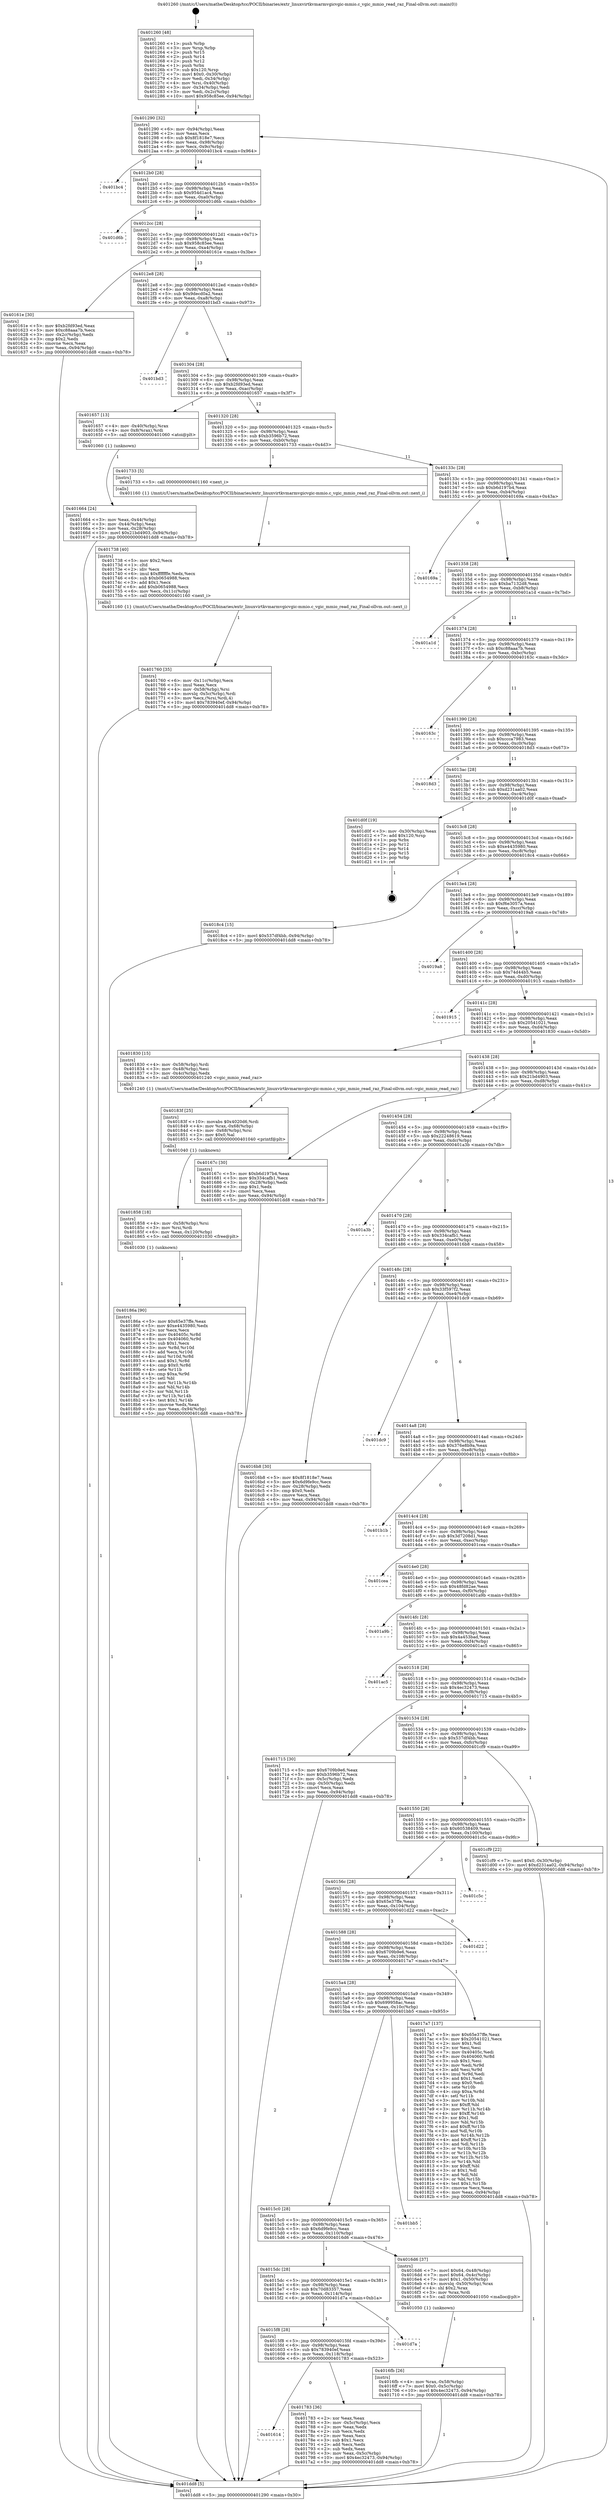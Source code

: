 digraph "0x401260" {
  label = "0x401260 (/mnt/c/Users/mathe/Desktop/tcc/POCII/binaries/extr_linuxvirtkvmarmvgicvgic-mmio.c_vgic_mmio_read_raz_Final-ollvm.out::main(0))"
  labelloc = "t"
  node[shape=record]

  Entry [label="",width=0.3,height=0.3,shape=circle,fillcolor=black,style=filled]
  "0x401290" [label="{
     0x401290 [32]\l
     | [instrs]\l
     &nbsp;&nbsp;0x401290 \<+6\>: mov -0x94(%rbp),%eax\l
     &nbsp;&nbsp;0x401296 \<+2\>: mov %eax,%ecx\l
     &nbsp;&nbsp;0x401298 \<+6\>: sub $0x8f1818e7,%ecx\l
     &nbsp;&nbsp;0x40129e \<+6\>: mov %eax,-0x98(%rbp)\l
     &nbsp;&nbsp;0x4012a4 \<+6\>: mov %ecx,-0x9c(%rbp)\l
     &nbsp;&nbsp;0x4012aa \<+6\>: je 0000000000401bc4 \<main+0x964\>\l
  }"]
  "0x401bc4" [label="{
     0x401bc4\l
  }", style=dashed]
  "0x4012b0" [label="{
     0x4012b0 [28]\l
     | [instrs]\l
     &nbsp;&nbsp;0x4012b0 \<+5\>: jmp 00000000004012b5 \<main+0x55\>\l
     &nbsp;&nbsp;0x4012b5 \<+6\>: mov -0x98(%rbp),%eax\l
     &nbsp;&nbsp;0x4012bb \<+5\>: sub $0x954d1ac4,%eax\l
     &nbsp;&nbsp;0x4012c0 \<+6\>: mov %eax,-0xa0(%rbp)\l
     &nbsp;&nbsp;0x4012c6 \<+6\>: je 0000000000401d6b \<main+0xb0b\>\l
  }"]
  Exit [label="",width=0.3,height=0.3,shape=circle,fillcolor=black,style=filled,peripheries=2]
  "0x401d6b" [label="{
     0x401d6b\l
  }", style=dashed]
  "0x4012cc" [label="{
     0x4012cc [28]\l
     | [instrs]\l
     &nbsp;&nbsp;0x4012cc \<+5\>: jmp 00000000004012d1 \<main+0x71\>\l
     &nbsp;&nbsp;0x4012d1 \<+6\>: mov -0x98(%rbp),%eax\l
     &nbsp;&nbsp;0x4012d7 \<+5\>: sub $0x958c85ee,%eax\l
     &nbsp;&nbsp;0x4012dc \<+6\>: mov %eax,-0xa4(%rbp)\l
     &nbsp;&nbsp;0x4012e2 \<+6\>: je 000000000040161e \<main+0x3be\>\l
  }"]
  "0x40186a" [label="{
     0x40186a [90]\l
     | [instrs]\l
     &nbsp;&nbsp;0x40186a \<+5\>: mov $0x65e37ffe,%eax\l
     &nbsp;&nbsp;0x40186f \<+5\>: mov $0xe4435980,%edx\l
     &nbsp;&nbsp;0x401874 \<+2\>: xor %ecx,%ecx\l
     &nbsp;&nbsp;0x401876 \<+8\>: mov 0x40405c,%r8d\l
     &nbsp;&nbsp;0x40187e \<+8\>: mov 0x404060,%r9d\l
     &nbsp;&nbsp;0x401886 \<+3\>: sub $0x1,%ecx\l
     &nbsp;&nbsp;0x401889 \<+3\>: mov %r8d,%r10d\l
     &nbsp;&nbsp;0x40188c \<+3\>: add %ecx,%r10d\l
     &nbsp;&nbsp;0x40188f \<+4\>: imul %r10d,%r8d\l
     &nbsp;&nbsp;0x401893 \<+4\>: and $0x1,%r8d\l
     &nbsp;&nbsp;0x401897 \<+4\>: cmp $0x0,%r8d\l
     &nbsp;&nbsp;0x40189b \<+4\>: sete %r11b\l
     &nbsp;&nbsp;0x40189f \<+4\>: cmp $0xa,%r9d\l
     &nbsp;&nbsp;0x4018a3 \<+3\>: setl %bl\l
     &nbsp;&nbsp;0x4018a6 \<+3\>: mov %r11b,%r14b\l
     &nbsp;&nbsp;0x4018a9 \<+3\>: and %bl,%r14b\l
     &nbsp;&nbsp;0x4018ac \<+3\>: xor %bl,%r11b\l
     &nbsp;&nbsp;0x4018af \<+3\>: or %r11b,%r14b\l
     &nbsp;&nbsp;0x4018b2 \<+4\>: test $0x1,%r14b\l
     &nbsp;&nbsp;0x4018b6 \<+3\>: cmovne %edx,%eax\l
     &nbsp;&nbsp;0x4018b9 \<+6\>: mov %eax,-0x94(%rbp)\l
     &nbsp;&nbsp;0x4018bf \<+5\>: jmp 0000000000401dd8 \<main+0xb78\>\l
  }"]
  "0x40161e" [label="{
     0x40161e [30]\l
     | [instrs]\l
     &nbsp;&nbsp;0x40161e \<+5\>: mov $0xb2fd93ed,%eax\l
     &nbsp;&nbsp;0x401623 \<+5\>: mov $0xc88aaa7b,%ecx\l
     &nbsp;&nbsp;0x401628 \<+3\>: mov -0x2c(%rbp),%edx\l
     &nbsp;&nbsp;0x40162b \<+3\>: cmp $0x2,%edx\l
     &nbsp;&nbsp;0x40162e \<+3\>: cmovne %ecx,%eax\l
     &nbsp;&nbsp;0x401631 \<+6\>: mov %eax,-0x94(%rbp)\l
     &nbsp;&nbsp;0x401637 \<+5\>: jmp 0000000000401dd8 \<main+0xb78\>\l
  }"]
  "0x4012e8" [label="{
     0x4012e8 [28]\l
     | [instrs]\l
     &nbsp;&nbsp;0x4012e8 \<+5\>: jmp 00000000004012ed \<main+0x8d\>\l
     &nbsp;&nbsp;0x4012ed \<+6\>: mov -0x98(%rbp),%eax\l
     &nbsp;&nbsp;0x4012f3 \<+5\>: sub $0x9decd0a2,%eax\l
     &nbsp;&nbsp;0x4012f8 \<+6\>: mov %eax,-0xa8(%rbp)\l
     &nbsp;&nbsp;0x4012fe \<+6\>: je 0000000000401bd3 \<main+0x973\>\l
  }"]
  "0x401dd8" [label="{
     0x401dd8 [5]\l
     | [instrs]\l
     &nbsp;&nbsp;0x401dd8 \<+5\>: jmp 0000000000401290 \<main+0x30\>\l
  }"]
  "0x401260" [label="{
     0x401260 [48]\l
     | [instrs]\l
     &nbsp;&nbsp;0x401260 \<+1\>: push %rbp\l
     &nbsp;&nbsp;0x401261 \<+3\>: mov %rsp,%rbp\l
     &nbsp;&nbsp;0x401264 \<+2\>: push %r15\l
     &nbsp;&nbsp;0x401266 \<+2\>: push %r14\l
     &nbsp;&nbsp;0x401268 \<+2\>: push %r12\l
     &nbsp;&nbsp;0x40126a \<+1\>: push %rbx\l
     &nbsp;&nbsp;0x40126b \<+7\>: sub $0x120,%rsp\l
     &nbsp;&nbsp;0x401272 \<+7\>: movl $0x0,-0x30(%rbp)\l
     &nbsp;&nbsp;0x401279 \<+3\>: mov %edi,-0x34(%rbp)\l
     &nbsp;&nbsp;0x40127c \<+4\>: mov %rsi,-0x40(%rbp)\l
     &nbsp;&nbsp;0x401280 \<+3\>: mov -0x34(%rbp),%edi\l
     &nbsp;&nbsp;0x401283 \<+3\>: mov %edi,-0x2c(%rbp)\l
     &nbsp;&nbsp;0x401286 \<+10\>: movl $0x958c85ee,-0x94(%rbp)\l
  }"]
  "0x401858" [label="{
     0x401858 [18]\l
     | [instrs]\l
     &nbsp;&nbsp;0x401858 \<+4\>: mov -0x58(%rbp),%rsi\l
     &nbsp;&nbsp;0x40185c \<+3\>: mov %rsi,%rdi\l
     &nbsp;&nbsp;0x40185f \<+6\>: mov %eax,-0x120(%rbp)\l
     &nbsp;&nbsp;0x401865 \<+5\>: call 0000000000401030 \<free@plt\>\l
     | [calls]\l
     &nbsp;&nbsp;0x401030 \{1\} (unknown)\l
  }"]
  "0x401bd3" [label="{
     0x401bd3\l
  }", style=dashed]
  "0x401304" [label="{
     0x401304 [28]\l
     | [instrs]\l
     &nbsp;&nbsp;0x401304 \<+5\>: jmp 0000000000401309 \<main+0xa9\>\l
     &nbsp;&nbsp;0x401309 \<+6\>: mov -0x98(%rbp),%eax\l
     &nbsp;&nbsp;0x40130f \<+5\>: sub $0xb2fd93ed,%eax\l
     &nbsp;&nbsp;0x401314 \<+6\>: mov %eax,-0xac(%rbp)\l
     &nbsp;&nbsp;0x40131a \<+6\>: je 0000000000401657 \<main+0x3f7\>\l
  }"]
  "0x40183f" [label="{
     0x40183f [25]\l
     | [instrs]\l
     &nbsp;&nbsp;0x40183f \<+10\>: movabs $0x4020d6,%rdi\l
     &nbsp;&nbsp;0x401849 \<+4\>: mov %rax,-0x68(%rbp)\l
     &nbsp;&nbsp;0x40184d \<+4\>: mov -0x68(%rbp),%rsi\l
     &nbsp;&nbsp;0x401851 \<+2\>: mov $0x0,%al\l
     &nbsp;&nbsp;0x401853 \<+5\>: call 0000000000401040 \<printf@plt\>\l
     | [calls]\l
     &nbsp;&nbsp;0x401040 \{1\} (unknown)\l
  }"]
  "0x401657" [label="{
     0x401657 [13]\l
     | [instrs]\l
     &nbsp;&nbsp;0x401657 \<+4\>: mov -0x40(%rbp),%rax\l
     &nbsp;&nbsp;0x40165b \<+4\>: mov 0x8(%rax),%rdi\l
     &nbsp;&nbsp;0x40165f \<+5\>: call 0000000000401060 \<atoi@plt\>\l
     | [calls]\l
     &nbsp;&nbsp;0x401060 \{1\} (unknown)\l
  }"]
  "0x401320" [label="{
     0x401320 [28]\l
     | [instrs]\l
     &nbsp;&nbsp;0x401320 \<+5\>: jmp 0000000000401325 \<main+0xc5\>\l
     &nbsp;&nbsp;0x401325 \<+6\>: mov -0x98(%rbp),%eax\l
     &nbsp;&nbsp;0x40132b \<+5\>: sub $0xb3596b72,%eax\l
     &nbsp;&nbsp;0x401330 \<+6\>: mov %eax,-0xb0(%rbp)\l
     &nbsp;&nbsp;0x401336 \<+6\>: je 0000000000401733 \<main+0x4d3\>\l
  }"]
  "0x401664" [label="{
     0x401664 [24]\l
     | [instrs]\l
     &nbsp;&nbsp;0x401664 \<+3\>: mov %eax,-0x44(%rbp)\l
     &nbsp;&nbsp;0x401667 \<+3\>: mov -0x44(%rbp),%eax\l
     &nbsp;&nbsp;0x40166a \<+3\>: mov %eax,-0x28(%rbp)\l
     &nbsp;&nbsp;0x40166d \<+10\>: movl $0x21bd4903,-0x94(%rbp)\l
     &nbsp;&nbsp;0x401677 \<+5\>: jmp 0000000000401dd8 \<main+0xb78\>\l
  }"]
  "0x401614" [label="{
     0x401614\l
  }", style=dashed]
  "0x401733" [label="{
     0x401733 [5]\l
     | [instrs]\l
     &nbsp;&nbsp;0x401733 \<+5\>: call 0000000000401160 \<next_i\>\l
     | [calls]\l
     &nbsp;&nbsp;0x401160 \{1\} (/mnt/c/Users/mathe/Desktop/tcc/POCII/binaries/extr_linuxvirtkvmarmvgicvgic-mmio.c_vgic_mmio_read_raz_Final-ollvm.out::next_i)\l
  }"]
  "0x40133c" [label="{
     0x40133c [28]\l
     | [instrs]\l
     &nbsp;&nbsp;0x40133c \<+5\>: jmp 0000000000401341 \<main+0xe1\>\l
     &nbsp;&nbsp;0x401341 \<+6\>: mov -0x98(%rbp),%eax\l
     &nbsp;&nbsp;0x401347 \<+5\>: sub $0xb6d197b4,%eax\l
     &nbsp;&nbsp;0x40134c \<+6\>: mov %eax,-0xb4(%rbp)\l
     &nbsp;&nbsp;0x401352 \<+6\>: je 000000000040169a \<main+0x43a\>\l
  }"]
  "0x401783" [label="{
     0x401783 [36]\l
     | [instrs]\l
     &nbsp;&nbsp;0x401783 \<+2\>: xor %eax,%eax\l
     &nbsp;&nbsp;0x401785 \<+3\>: mov -0x5c(%rbp),%ecx\l
     &nbsp;&nbsp;0x401788 \<+2\>: mov %eax,%edx\l
     &nbsp;&nbsp;0x40178a \<+2\>: sub %ecx,%edx\l
     &nbsp;&nbsp;0x40178c \<+2\>: mov %eax,%ecx\l
     &nbsp;&nbsp;0x40178e \<+3\>: sub $0x1,%ecx\l
     &nbsp;&nbsp;0x401791 \<+2\>: add %ecx,%edx\l
     &nbsp;&nbsp;0x401793 \<+2\>: sub %edx,%eax\l
     &nbsp;&nbsp;0x401795 \<+3\>: mov %eax,-0x5c(%rbp)\l
     &nbsp;&nbsp;0x401798 \<+10\>: movl $0x4ec32473,-0x94(%rbp)\l
     &nbsp;&nbsp;0x4017a2 \<+5\>: jmp 0000000000401dd8 \<main+0xb78\>\l
  }"]
  "0x40169a" [label="{
     0x40169a\l
  }", style=dashed]
  "0x401358" [label="{
     0x401358 [28]\l
     | [instrs]\l
     &nbsp;&nbsp;0x401358 \<+5\>: jmp 000000000040135d \<main+0xfd\>\l
     &nbsp;&nbsp;0x40135d \<+6\>: mov -0x98(%rbp),%eax\l
     &nbsp;&nbsp;0x401363 \<+5\>: sub $0xba7132d8,%eax\l
     &nbsp;&nbsp;0x401368 \<+6\>: mov %eax,-0xb8(%rbp)\l
     &nbsp;&nbsp;0x40136e \<+6\>: je 0000000000401a1d \<main+0x7bd\>\l
  }"]
  "0x4015f8" [label="{
     0x4015f8 [28]\l
     | [instrs]\l
     &nbsp;&nbsp;0x4015f8 \<+5\>: jmp 00000000004015fd \<main+0x39d\>\l
     &nbsp;&nbsp;0x4015fd \<+6\>: mov -0x98(%rbp),%eax\l
     &nbsp;&nbsp;0x401603 \<+5\>: sub $0x783940ef,%eax\l
     &nbsp;&nbsp;0x401608 \<+6\>: mov %eax,-0x118(%rbp)\l
     &nbsp;&nbsp;0x40160e \<+6\>: je 0000000000401783 \<main+0x523\>\l
  }"]
  "0x401a1d" [label="{
     0x401a1d\l
  }", style=dashed]
  "0x401374" [label="{
     0x401374 [28]\l
     | [instrs]\l
     &nbsp;&nbsp;0x401374 \<+5\>: jmp 0000000000401379 \<main+0x119\>\l
     &nbsp;&nbsp;0x401379 \<+6\>: mov -0x98(%rbp),%eax\l
     &nbsp;&nbsp;0x40137f \<+5\>: sub $0xc88aaa7b,%eax\l
     &nbsp;&nbsp;0x401384 \<+6\>: mov %eax,-0xbc(%rbp)\l
     &nbsp;&nbsp;0x40138a \<+6\>: je 000000000040163c \<main+0x3dc\>\l
  }"]
  "0x401d7a" [label="{
     0x401d7a\l
  }", style=dashed]
  "0x40163c" [label="{
     0x40163c\l
  }", style=dashed]
  "0x401390" [label="{
     0x401390 [28]\l
     | [instrs]\l
     &nbsp;&nbsp;0x401390 \<+5\>: jmp 0000000000401395 \<main+0x135\>\l
     &nbsp;&nbsp;0x401395 \<+6\>: mov -0x98(%rbp),%eax\l
     &nbsp;&nbsp;0x40139b \<+5\>: sub $0xccca7983,%eax\l
     &nbsp;&nbsp;0x4013a0 \<+6\>: mov %eax,-0xc0(%rbp)\l
     &nbsp;&nbsp;0x4013a6 \<+6\>: je 00000000004018d3 \<main+0x673\>\l
  }"]
  "0x401760" [label="{
     0x401760 [35]\l
     | [instrs]\l
     &nbsp;&nbsp;0x401760 \<+6\>: mov -0x11c(%rbp),%ecx\l
     &nbsp;&nbsp;0x401766 \<+3\>: imul %eax,%ecx\l
     &nbsp;&nbsp;0x401769 \<+4\>: mov -0x58(%rbp),%rsi\l
     &nbsp;&nbsp;0x40176d \<+4\>: movslq -0x5c(%rbp),%rdi\l
     &nbsp;&nbsp;0x401771 \<+3\>: mov %ecx,(%rsi,%rdi,4)\l
     &nbsp;&nbsp;0x401774 \<+10\>: movl $0x783940ef,-0x94(%rbp)\l
     &nbsp;&nbsp;0x40177e \<+5\>: jmp 0000000000401dd8 \<main+0xb78\>\l
  }"]
  "0x4018d3" [label="{
     0x4018d3\l
  }", style=dashed]
  "0x4013ac" [label="{
     0x4013ac [28]\l
     | [instrs]\l
     &nbsp;&nbsp;0x4013ac \<+5\>: jmp 00000000004013b1 \<main+0x151\>\l
     &nbsp;&nbsp;0x4013b1 \<+6\>: mov -0x98(%rbp),%eax\l
     &nbsp;&nbsp;0x4013b7 \<+5\>: sub $0xd231aa02,%eax\l
     &nbsp;&nbsp;0x4013bc \<+6\>: mov %eax,-0xc4(%rbp)\l
     &nbsp;&nbsp;0x4013c2 \<+6\>: je 0000000000401d0f \<main+0xaaf\>\l
  }"]
  "0x401738" [label="{
     0x401738 [40]\l
     | [instrs]\l
     &nbsp;&nbsp;0x401738 \<+5\>: mov $0x2,%ecx\l
     &nbsp;&nbsp;0x40173d \<+1\>: cltd\l
     &nbsp;&nbsp;0x40173e \<+2\>: idiv %ecx\l
     &nbsp;&nbsp;0x401740 \<+6\>: imul $0xfffffffe,%edx,%ecx\l
     &nbsp;&nbsp;0x401746 \<+6\>: sub $0xb0654988,%ecx\l
     &nbsp;&nbsp;0x40174c \<+3\>: add $0x1,%ecx\l
     &nbsp;&nbsp;0x40174f \<+6\>: add $0xb0654988,%ecx\l
     &nbsp;&nbsp;0x401755 \<+6\>: mov %ecx,-0x11c(%rbp)\l
     &nbsp;&nbsp;0x40175b \<+5\>: call 0000000000401160 \<next_i\>\l
     | [calls]\l
     &nbsp;&nbsp;0x401160 \{1\} (/mnt/c/Users/mathe/Desktop/tcc/POCII/binaries/extr_linuxvirtkvmarmvgicvgic-mmio.c_vgic_mmio_read_raz_Final-ollvm.out::next_i)\l
  }"]
  "0x401d0f" [label="{
     0x401d0f [19]\l
     | [instrs]\l
     &nbsp;&nbsp;0x401d0f \<+3\>: mov -0x30(%rbp),%eax\l
     &nbsp;&nbsp;0x401d12 \<+7\>: add $0x120,%rsp\l
     &nbsp;&nbsp;0x401d19 \<+1\>: pop %rbx\l
     &nbsp;&nbsp;0x401d1a \<+2\>: pop %r12\l
     &nbsp;&nbsp;0x401d1c \<+2\>: pop %r14\l
     &nbsp;&nbsp;0x401d1e \<+2\>: pop %r15\l
     &nbsp;&nbsp;0x401d20 \<+1\>: pop %rbp\l
     &nbsp;&nbsp;0x401d21 \<+1\>: ret\l
  }"]
  "0x4013c8" [label="{
     0x4013c8 [28]\l
     | [instrs]\l
     &nbsp;&nbsp;0x4013c8 \<+5\>: jmp 00000000004013cd \<main+0x16d\>\l
     &nbsp;&nbsp;0x4013cd \<+6\>: mov -0x98(%rbp),%eax\l
     &nbsp;&nbsp;0x4013d3 \<+5\>: sub $0xe4435980,%eax\l
     &nbsp;&nbsp;0x4013d8 \<+6\>: mov %eax,-0xc8(%rbp)\l
     &nbsp;&nbsp;0x4013de \<+6\>: je 00000000004018c4 \<main+0x664\>\l
  }"]
  "0x4016fb" [label="{
     0x4016fb [26]\l
     | [instrs]\l
     &nbsp;&nbsp;0x4016fb \<+4\>: mov %rax,-0x58(%rbp)\l
     &nbsp;&nbsp;0x4016ff \<+7\>: movl $0x0,-0x5c(%rbp)\l
     &nbsp;&nbsp;0x401706 \<+10\>: movl $0x4ec32473,-0x94(%rbp)\l
     &nbsp;&nbsp;0x401710 \<+5\>: jmp 0000000000401dd8 \<main+0xb78\>\l
  }"]
  "0x4018c4" [label="{
     0x4018c4 [15]\l
     | [instrs]\l
     &nbsp;&nbsp;0x4018c4 \<+10\>: movl $0x537df4bb,-0x94(%rbp)\l
     &nbsp;&nbsp;0x4018ce \<+5\>: jmp 0000000000401dd8 \<main+0xb78\>\l
  }"]
  "0x4013e4" [label="{
     0x4013e4 [28]\l
     | [instrs]\l
     &nbsp;&nbsp;0x4013e4 \<+5\>: jmp 00000000004013e9 \<main+0x189\>\l
     &nbsp;&nbsp;0x4013e9 \<+6\>: mov -0x98(%rbp),%eax\l
     &nbsp;&nbsp;0x4013ef \<+5\>: sub $0xf6e3057a,%eax\l
     &nbsp;&nbsp;0x4013f4 \<+6\>: mov %eax,-0xcc(%rbp)\l
     &nbsp;&nbsp;0x4013fa \<+6\>: je 00000000004019a8 \<main+0x748\>\l
  }"]
  "0x4015dc" [label="{
     0x4015dc [28]\l
     | [instrs]\l
     &nbsp;&nbsp;0x4015dc \<+5\>: jmp 00000000004015e1 \<main+0x381\>\l
     &nbsp;&nbsp;0x4015e1 \<+6\>: mov -0x98(%rbp),%eax\l
     &nbsp;&nbsp;0x4015e7 \<+5\>: sub $0x70d83357,%eax\l
     &nbsp;&nbsp;0x4015ec \<+6\>: mov %eax,-0x114(%rbp)\l
     &nbsp;&nbsp;0x4015f2 \<+6\>: je 0000000000401d7a \<main+0xb1a\>\l
  }"]
  "0x4019a8" [label="{
     0x4019a8\l
  }", style=dashed]
  "0x401400" [label="{
     0x401400 [28]\l
     | [instrs]\l
     &nbsp;&nbsp;0x401400 \<+5\>: jmp 0000000000401405 \<main+0x1a5\>\l
     &nbsp;&nbsp;0x401405 \<+6\>: mov -0x98(%rbp),%eax\l
     &nbsp;&nbsp;0x40140b \<+5\>: sub $0x74d44b5,%eax\l
     &nbsp;&nbsp;0x401410 \<+6\>: mov %eax,-0xd0(%rbp)\l
     &nbsp;&nbsp;0x401416 \<+6\>: je 0000000000401915 \<main+0x6b5\>\l
  }"]
  "0x4016d6" [label="{
     0x4016d6 [37]\l
     | [instrs]\l
     &nbsp;&nbsp;0x4016d6 \<+7\>: movl $0x64,-0x48(%rbp)\l
     &nbsp;&nbsp;0x4016dd \<+7\>: movl $0x64,-0x4c(%rbp)\l
     &nbsp;&nbsp;0x4016e4 \<+7\>: movl $0x1,-0x50(%rbp)\l
     &nbsp;&nbsp;0x4016eb \<+4\>: movslq -0x50(%rbp),%rax\l
     &nbsp;&nbsp;0x4016ef \<+4\>: shl $0x2,%rax\l
     &nbsp;&nbsp;0x4016f3 \<+3\>: mov %rax,%rdi\l
     &nbsp;&nbsp;0x4016f6 \<+5\>: call 0000000000401050 \<malloc@plt\>\l
     | [calls]\l
     &nbsp;&nbsp;0x401050 \{1\} (unknown)\l
  }"]
  "0x401915" [label="{
     0x401915\l
  }", style=dashed]
  "0x40141c" [label="{
     0x40141c [28]\l
     | [instrs]\l
     &nbsp;&nbsp;0x40141c \<+5\>: jmp 0000000000401421 \<main+0x1c1\>\l
     &nbsp;&nbsp;0x401421 \<+6\>: mov -0x98(%rbp),%eax\l
     &nbsp;&nbsp;0x401427 \<+5\>: sub $0x20541021,%eax\l
     &nbsp;&nbsp;0x40142c \<+6\>: mov %eax,-0xd4(%rbp)\l
     &nbsp;&nbsp;0x401432 \<+6\>: je 0000000000401830 \<main+0x5d0\>\l
  }"]
  "0x4015c0" [label="{
     0x4015c0 [28]\l
     | [instrs]\l
     &nbsp;&nbsp;0x4015c0 \<+5\>: jmp 00000000004015c5 \<main+0x365\>\l
     &nbsp;&nbsp;0x4015c5 \<+6\>: mov -0x98(%rbp),%eax\l
     &nbsp;&nbsp;0x4015cb \<+5\>: sub $0x6d9fe9cc,%eax\l
     &nbsp;&nbsp;0x4015d0 \<+6\>: mov %eax,-0x110(%rbp)\l
     &nbsp;&nbsp;0x4015d6 \<+6\>: je 00000000004016d6 \<main+0x476\>\l
  }"]
  "0x401830" [label="{
     0x401830 [15]\l
     | [instrs]\l
     &nbsp;&nbsp;0x401830 \<+4\>: mov -0x58(%rbp),%rdi\l
     &nbsp;&nbsp;0x401834 \<+3\>: mov -0x48(%rbp),%esi\l
     &nbsp;&nbsp;0x401837 \<+3\>: mov -0x4c(%rbp),%edx\l
     &nbsp;&nbsp;0x40183a \<+5\>: call 0000000000401240 \<vgic_mmio_read_raz\>\l
     | [calls]\l
     &nbsp;&nbsp;0x401240 \{1\} (/mnt/c/Users/mathe/Desktop/tcc/POCII/binaries/extr_linuxvirtkvmarmvgicvgic-mmio.c_vgic_mmio_read_raz_Final-ollvm.out::vgic_mmio_read_raz)\l
  }"]
  "0x401438" [label="{
     0x401438 [28]\l
     | [instrs]\l
     &nbsp;&nbsp;0x401438 \<+5\>: jmp 000000000040143d \<main+0x1dd\>\l
     &nbsp;&nbsp;0x40143d \<+6\>: mov -0x98(%rbp),%eax\l
     &nbsp;&nbsp;0x401443 \<+5\>: sub $0x21bd4903,%eax\l
     &nbsp;&nbsp;0x401448 \<+6\>: mov %eax,-0xd8(%rbp)\l
     &nbsp;&nbsp;0x40144e \<+6\>: je 000000000040167c \<main+0x41c\>\l
  }"]
  "0x401bb5" [label="{
     0x401bb5\l
  }", style=dashed]
  "0x40167c" [label="{
     0x40167c [30]\l
     | [instrs]\l
     &nbsp;&nbsp;0x40167c \<+5\>: mov $0xb6d197b4,%eax\l
     &nbsp;&nbsp;0x401681 \<+5\>: mov $0x334cafb1,%ecx\l
     &nbsp;&nbsp;0x401686 \<+3\>: mov -0x28(%rbp),%edx\l
     &nbsp;&nbsp;0x401689 \<+3\>: cmp $0x1,%edx\l
     &nbsp;&nbsp;0x40168c \<+3\>: cmovl %ecx,%eax\l
     &nbsp;&nbsp;0x40168f \<+6\>: mov %eax,-0x94(%rbp)\l
     &nbsp;&nbsp;0x401695 \<+5\>: jmp 0000000000401dd8 \<main+0xb78\>\l
  }"]
  "0x401454" [label="{
     0x401454 [28]\l
     | [instrs]\l
     &nbsp;&nbsp;0x401454 \<+5\>: jmp 0000000000401459 \<main+0x1f9\>\l
     &nbsp;&nbsp;0x401459 \<+6\>: mov -0x98(%rbp),%eax\l
     &nbsp;&nbsp;0x40145f \<+5\>: sub $0x22248619,%eax\l
     &nbsp;&nbsp;0x401464 \<+6\>: mov %eax,-0xdc(%rbp)\l
     &nbsp;&nbsp;0x40146a \<+6\>: je 0000000000401a3b \<main+0x7db\>\l
  }"]
  "0x4015a4" [label="{
     0x4015a4 [28]\l
     | [instrs]\l
     &nbsp;&nbsp;0x4015a4 \<+5\>: jmp 00000000004015a9 \<main+0x349\>\l
     &nbsp;&nbsp;0x4015a9 \<+6\>: mov -0x98(%rbp),%eax\l
     &nbsp;&nbsp;0x4015af \<+5\>: sub $0x699958ac,%eax\l
     &nbsp;&nbsp;0x4015b4 \<+6\>: mov %eax,-0x10c(%rbp)\l
     &nbsp;&nbsp;0x4015ba \<+6\>: je 0000000000401bb5 \<main+0x955\>\l
  }"]
  "0x401a3b" [label="{
     0x401a3b\l
  }", style=dashed]
  "0x401470" [label="{
     0x401470 [28]\l
     | [instrs]\l
     &nbsp;&nbsp;0x401470 \<+5\>: jmp 0000000000401475 \<main+0x215\>\l
     &nbsp;&nbsp;0x401475 \<+6\>: mov -0x98(%rbp),%eax\l
     &nbsp;&nbsp;0x40147b \<+5\>: sub $0x334cafb1,%eax\l
     &nbsp;&nbsp;0x401480 \<+6\>: mov %eax,-0xe0(%rbp)\l
     &nbsp;&nbsp;0x401486 \<+6\>: je 00000000004016b8 \<main+0x458\>\l
  }"]
  "0x4017a7" [label="{
     0x4017a7 [137]\l
     | [instrs]\l
     &nbsp;&nbsp;0x4017a7 \<+5\>: mov $0x65e37ffe,%eax\l
     &nbsp;&nbsp;0x4017ac \<+5\>: mov $0x20541021,%ecx\l
     &nbsp;&nbsp;0x4017b1 \<+2\>: mov $0x1,%dl\l
     &nbsp;&nbsp;0x4017b3 \<+2\>: xor %esi,%esi\l
     &nbsp;&nbsp;0x4017b5 \<+7\>: mov 0x40405c,%edi\l
     &nbsp;&nbsp;0x4017bc \<+8\>: mov 0x404060,%r8d\l
     &nbsp;&nbsp;0x4017c4 \<+3\>: sub $0x1,%esi\l
     &nbsp;&nbsp;0x4017c7 \<+3\>: mov %edi,%r9d\l
     &nbsp;&nbsp;0x4017ca \<+3\>: add %esi,%r9d\l
     &nbsp;&nbsp;0x4017cd \<+4\>: imul %r9d,%edi\l
     &nbsp;&nbsp;0x4017d1 \<+3\>: and $0x1,%edi\l
     &nbsp;&nbsp;0x4017d4 \<+3\>: cmp $0x0,%edi\l
     &nbsp;&nbsp;0x4017d7 \<+4\>: sete %r10b\l
     &nbsp;&nbsp;0x4017db \<+4\>: cmp $0xa,%r8d\l
     &nbsp;&nbsp;0x4017df \<+4\>: setl %r11b\l
     &nbsp;&nbsp;0x4017e3 \<+3\>: mov %r10b,%bl\l
     &nbsp;&nbsp;0x4017e6 \<+3\>: xor $0xff,%bl\l
     &nbsp;&nbsp;0x4017e9 \<+3\>: mov %r11b,%r14b\l
     &nbsp;&nbsp;0x4017ec \<+4\>: xor $0xff,%r14b\l
     &nbsp;&nbsp;0x4017f0 \<+3\>: xor $0x1,%dl\l
     &nbsp;&nbsp;0x4017f3 \<+3\>: mov %bl,%r15b\l
     &nbsp;&nbsp;0x4017f6 \<+4\>: and $0xff,%r15b\l
     &nbsp;&nbsp;0x4017fa \<+3\>: and %dl,%r10b\l
     &nbsp;&nbsp;0x4017fd \<+3\>: mov %r14b,%r12b\l
     &nbsp;&nbsp;0x401800 \<+4\>: and $0xff,%r12b\l
     &nbsp;&nbsp;0x401804 \<+3\>: and %dl,%r11b\l
     &nbsp;&nbsp;0x401807 \<+3\>: or %r10b,%r15b\l
     &nbsp;&nbsp;0x40180a \<+3\>: or %r11b,%r12b\l
     &nbsp;&nbsp;0x40180d \<+3\>: xor %r12b,%r15b\l
     &nbsp;&nbsp;0x401810 \<+3\>: or %r14b,%bl\l
     &nbsp;&nbsp;0x401813 \<+3\>: xor $0xff,%bl\l
     &nbsp;&nbsp;0x401816 \<+3\>: or $0x1,%dl\l
     &nbsp;&nbsp;0x401819 \<+2\>: and %dl,%bl\l
     &nbsp;&nbsp;0x40181b \<+3\>: or %bl,%r15b\l
     &nbsp;&nbsp;0x40181e \<+4\>: test $0x1,%r15b\l
     &nbsp;&nbsp;0x401822 \<+3\>: cmovne %ecx,%eax\l
     &nbsp;&nbsp;0x401825 \<+6\>: mov %eax,-0x94(%rbp)\l
     &nbsp;&nbsp;0x40182b \<+5\>: jmp 0000000000401dd8 \<main+0xb78\>\l
  }"]
  "0x4016b8" [label="{
     0x4016b8 [30]\l
     | [instrs]\l
     &nbsp;&nbsp;0x4016b8 \<+5\>: mov $0x8f1818e7,%eax\l
     &nbsp;&nbsp;0x4016bd \<+5\>: mov $0x6d9fe9cc,%ecx\l
     &nbsp;&nbsp;0x4016c2 \<+3\>: mov -0x28(%rbp),%edx\l
     &nbsp;&nbsp;0x4016c5 \<+3\>: cmp $0x0,%edx\l
     &nbsp;&nbsp;0x4016c8 \<+3\>: cmove %ecx,%eax\l
     &nbsp;&nbsp;0x4016cb \<+6\>: mov %eax,-0x94(%rbp)\l
     &nbsp;&nbsp;0x4016d1 \<+5\>: jmp 0000000000401dd8 \<main+0xb78\>\l
  }"]
  "0x40148c" [label="{
     0x40148c [28]\l
     | [instrs]\l
     &nbsp;&nbsp;0x40148c \<+5\>: jmp 0000000000401491 \<main+0x231\>\l
     &nbsp;&nbsp;0x401491 \<+6\>: mov -0x98(%rbp),%eax\l
     &nbsp;&nbsp;0x401497 \<+5\>: sub $0x33f597f2,%eax\l
     &nbsp;&nbsp;0x40149c \<+6\>: mov %eax,-0xe4(%rbp)\l
     &nbsp;&nbsp;0x4014a2 \<+6\>: je 0000000000401dc9 \<main+0xb69\>\l
  }"]
  "0x401588" [label="{
     0x401588 [28]\l
     | [instrs]\l
     &nbsp;&nbsp;0x401588 \<+5\>: jmp 000000000040158d \<main+0x32d\>\l
     &nbsp;&nbsp;0x40158d \<+6\>: mov -0x98(%rbp),%eax\l
     &nbsp;&nbsp;0x401593 \<+5\>: sub $0x6709b9e6,%eax\l
     &nbsp;&nbsp;0x401598 \<+6\>: mov %eax,-0x108(%rbp)\l
     &nbsp;&nbsp;0x40159e \<+6\>: je 00000000004017a7 \<main+0x547\>\l
  }"]
  "0x401dc9" [label="{
     0x401dc9\l
  }", style=dashed]
  "0x4014a8" [label="{
     0x4014a8 [28]\l
     | [instrs]\l
     &nbsp;&nbsp;0x4014a8 \<+5\>: jmp 00000000004014ad \<main+0x24d\>\l
     &nbsp;&nbsp;0x4014ad \<+6\>: mov -0x98(%rbp),%eax\l
     &nbsp;&nbsp;0x4014b3 \<+5\>: sub $0x376e8b9a,%eax\l
     &nbsp;&nbsp;0x4014b8 \<+6\>: mov %eax,-0xe8(%rbp)\l
     &nbsp;&nbsp;0x4014be \<+6\>: je 0000000000401b1b \<main+0x8bb\>\l
  }"]
  "0x401d22" [label="{
     0x401d22\l
  }", style=dashed]
  "0x401b1b" [label="{
     0x401b1b\l
  }", style=dashed]
  "0x4014c4" [label="{
     0x4014c4 [28]\l
     | [instrs]\l
     &nbsp;&nbsp;0x4014c4 \<+5\>: jmp 00000000004014c9 \<main+0x269\>\l
     &nbsp;&nbsp;0x4014c9 \<+6\>: mov -0x98(%rbp),%eax\l
     &nbsp;&nbsp;0x4014cf \<+5\>: sub $0x3d7208d1,%eax\l
     &nbsp;&nbsp;0x4014d4 \<+6\>: mov %eax,-0xec(%rbp)\l
     &nbsp;&nbsp;0x4014da \<+6\>: je 0000000000401cea \<main+0xa8a\>\l
  }"]
  "0x40156c" [label="{
     0x40156c [28]\l
     | [instrs]\l
     &nbsp;&nbsp;0x40156c \<+5\>: jmp 0000000000401571 \<main+0x311\>\l
     &nbsp;&nbsp;0x401571 \<+6\>: mov -0x98(%rbp),%eax\l
     &nbsp;&nbsp;0x401577 \<+5\>: sub $0x65e37ffe,%eax\l
     &nbsp;&nbsp;0x40157c \<+6\>: mov %eax,-0x104(%rbp)\l
     &nbsp;&nbsp;0x401582 \<+6\>: je 0000000000401d22 \<main+0xac2\>\l
  }"]
  "0x401cea" [label="{
     0x401cea\l
  }", style=dashed]
  "0x4014e0" [label="{
     0x4014e0 [28]\l
     | [instrs]\l
     &nbsp;&nbsp;0x4014e0 \<+5\>: jmp 00000000004014e5 \<main+0x285\>\l
     &nbsp;&nbsp;0x4014e5 \<+6\>: mov -0x98(%rbp),%eax\l
     &nbsp;&nbsp;0x4014eb \<+5\>: sub $0x48fd82ae,%eax\l
     &nbsp;&nbsp;0x4014f0 \<+6\>: mov %eax,-0xf0(%rbp)\l
     &nbsp;&nbsp;0x4014f6 \<+6\>: je 0000000000401a9b \<main+0x83b\>\l
  }"]
  "0x401c5c" [label="{
     0x401c5c\l
  }", style=dashed]
  "0x401a9b" [label="{
     0x401a9b\l
  }", style=dashed]
  "0x4014fc" [label="{
     0x4014fc [28]\l
     | [instrs]\l
     &nbsp;&nbsp;0x4014fc \<+5\>: jmp 0000000000401501 \<main+0x2a1\>\l
     &nbsp;&nbsp;0x401501 \<+6\>: mov -0x98(%rbp),%eax\l
     &nbsp;&nbsp;0x401507 \<+5\>: sub $0x4a453bad,%eax\l
     &nbsp;&nbsp;0x40150c \<+6\>: mov %eax,-0xf4(%rbp)\l
     &nbsp;&nbsp;0x401512 \<+6\>: je 0000000000401ac5 \<main+0x865\>\l
  }"]
  "0x401550" [label="{
     0x401550 [28]\l
     | [instrs]\l
     &nbsp;&nbsp;0x401550 \<+5\>: jmp 0000000000401555 \<main+0x2f5\>\l
     &nbsp;&nbsp;0x401555 \<+6\>: mov -0x98(%rbp),%eax\l
     &nbsp;&nbsp;0x40155b \<+5\>: sub $0x60538409,%eax\l
     &nbsp;&nbsp;0x401560 \<+6\>: mov %eax,-0x100(%rbp)\l
     &nbsp;&nbsp;0x401566 \<+6\>: je 0000000000401c5c \<main+0x9fc\>\l
  }"]
  "0x401ac5" [label="{
     0x401ac5\l
  }", style=dashed]
  "0x401518" [label="{
     0x401518 [28]\l
     | [instrs]\l
     &nbsp;&nbsp;0x401518 \<+5\>: jmp 000000000040151d \<main+0x2bd\>\l
     &nbsp;&nbsp;0x40151d \<+6\>: mov -0x98(%rbp),%eax\l
     &nbsp;&nbsp;0x401523 \<+5\>: sub $0x4ec32473,%eax\l
     &nbsp;&nbsp;0x401528 \<+6\>: mov %eax,-0xf8(%rbp)\l
     &nbsp;&nbsp;0x40152e \<+6\>: je 0000000000401715 \<main+0x4b5\>\l
  }"]
  "0x401cf9" [label="{
     0x401cf9 [22]\l
     | [instrs]\l
     &nbsp;&nbsp;0x401cf9 \<+7\>: movl $0x0,-0x30(%rbp)\l
     &nbsp;&nbsp;0x401d00 \<+10\>: movl $0xd231aa02,-0x94(%rbp)\l
     &nbsp;&nbsp;0x401d0a \<+5\>: jmp 0000000000401dd8 \<main+0xb78\>\l
  }"]
  "0x401715" [label="{
     0x401715 [30]\l
     | [instrs]\l
     &nbsp;&nbsp;0x401715 \<+5\>: mov $0x6709b9e6,%eax\l
     &nbsp;&nbsp;0x40171a \<+5\>: mov $0xb3596b72,%ecx\l
     &nbsp;&nbsp;0x40171f \<+3\>: mov -0x5c(%rbp),%edx\l
     &nbsp;&nbsp;0x401722 \<+3\>: cmp -0x50(%rbp),%edx\l
     &nbsp;&nbsp;0x401725 \<+3\>: cmovl %ecx,%eax\l
     &nbsp;&nbsp;0x401728 \<+6\>: mov %eax,-0x94(%rbp)\l
     &nbsp;&nbsp;0x40172e \<+5\>: jmp 0000000000401dd8 \<main+0xb78\>\l
  }"]
  "0x401534" [label="{
     0x401534 [28]\l
     | [instrs]\l
     &nbsp;&nbsp;0x401534 \<+5\>: jmp 0000000000401539 \<main+0x2d9\>\l
     &nbsp;&nbsp;0x401539 \<+6\>: mov -0x98(%rbp),%eax\l
     &nbsp;&nbsp;0x40153f \<+5\>: sub $0x537df4bb,%eax\l
     &nbsp;&nbsp;0x401544 \<+6\>: mov %eax,-0xfc(%rbp)\l
     &nbsp;&nbsp;0x40154a \<+6\>: je 0000000000401cf9 \<main+0xa99\>\l
  }"]
  Entry -> "0x401260" [label=" 1"]
  "0x401290" -> "0x401bc4" [label=" 0"]
  "0x401290" -> "0x4012b0" [label=" 14"]
  "0x401d0f" -> Exit [label=" 1"]
  "0x4012b0" -> "0x401d6b" [label=" 0"]
  "0x4012b0" -> "0x4012cc" [label=" 14"]
  "0x401cf9" -> "0x401dd8" [label=" 1"]
  "0x4012cc" -> "0x40161e" [label=" 1"]
  "0x4012cc" -> "0x4012e8" [label=" 13"]
  "0x40161e" -> "0x401dd8" [label=" 1"]
  "0x401260" -> "0x401290" [label=" 1"]
  "0x401dd8" -> "0x401290" [label=" 13"]
  "0x4018c4" -> "0x401dd8" [label=" 1"]
  "0x4012e8" -> "0x401bd3" [label=" 0"]
  "0x4012e8" -> "0x401304" [label=" 13"]
  "0x40186a" -> "0x401dd8" [label=" 1"]
  "0x401304" -> "0x401657" [label=" 1"]
  "0x401304" -> "0x401320" [label=" 12"]
  "0x401657" -> "0x401664" [label=" 1"]
  "0x401664" -> "0x401dd8" [label=" 1"]
  "0x401858" -> "0x40186a" [label=" 1"]
  "0x401320" -> "0x401733" [label=" 1"]
  "0x401320" -> "0x40133c" [label=" 11"]
  "0x40183f" -> "0x401858" [label=" 1"]
  "0x40133c" -> "0x40169a" [label=" 0"]
  "0x40133c" -> "0x401358" [label=" 11"]
  "0x401830" -> "0x40183f" [label=" 1"]
  "0x401358" -> "0x401a1d" [label=" 0"]
  "0x401358" -> "0x401374" [label=" 11"]
  "0x401783" -> "0x401dd8" [label=" 1"]
  "0x401374" -> "0x40163c" [label=" 0"]
  "0x401374" -> "0x401390" [label=" 11"]
  "0x4015f8" -> "0x401614" [label=" 0"]
  "0x401390" -> "0x4018d3" [label=" 0"]
  "0x401390" -> "0x4013ac" [label=" 11"]
  "0x4017a7" -> "0x401dd8" [label=" 1"]
  "0x4013ac" -> "0x401d0f" [label=" 1"]
  "0x4013ac" -> "0x4013c8" [label=" 10"]
  "0x4015dc" -> "0x4015f8" [label=" 1"]
  "0x4013c8" -> "0x4018c4" [label=" 1"]
  "0x4013c8" -> "0x4013e4" [label=" 9"]
  "0x4015dc" -> "0x401d7a" [label=" 0"]
  "0x4013e4" -> "0x4019a8" [label=" 0"]
  "0x4013e4" -> "0x401400" [label=" 9"]
  "0x4015f8" -> "0x401783" [label=" 1"]
  "0x401400" -> "0x401915" [label=" 0"]
  "0x401400" -> "0x40141c" [label=" 9"]
  "0x401760" -> "0x401dd8" [label=" 1"]
  "0x40141c" -> "0x401830" [label=" 1"]
  "0x40141c" -> "0x401438" [label=" 8"]
  "0x401733" -> "0x401738" [label=" 1"]
  "0x401438" -> "0x40167c" [label=" 1"]
  "0x401438" -> "0x401454" [label=" 7"]
  "0x40167c" -> "0x401dd8" [label=" 1"]
  "0x401715" -> "0x401dd8" [label=" 2"]
  "0x401454" -> "0x401a3b" [label=" 0"]
  "0x401454" -> "0x401470" [label=" 7"]
  "0x4016d6" -> "0x4016fb" [label=" 1"]
  "0x401470" -> "0x4016b8" [label=" 1"]
  "0x401470" -> "0x40148c" [label=" 6"]
  "0x4016b8" -> "0x401dd8" [label=" 1"]
  "0x4015c0" -> "0x4015dc" [label=" 1"]
  "0x40148c" -> "0x401dc9" [label=" 0"]
  "0x40148c" -> "0x4014a8" [label=" 6"]
  "0x401738" -> "0x401760" [label=" 1"]
  "0x4014a8" -> "0x401b1b" [label=" 0"]
  "0x4014a8" -> "0x4014c4" [label=" 6"]
  "0x4015a4" -> "0x4015c0" [label=" 2"]
  "0x4014c4" -> "0x401cea" [label=" 0"]
  "0x4014c4" -> "0x4014e0" [label=" 6"]
  "0x4016fb" -> "0x401dd8" [label=" 1"]
  "0x4014e0" -> "0x401a9b" [label=" 0"]
  "0x4014e0" -> "0x4014fc" [label=" 6"]
  "0x401588" -> "0x4015a4" [label=" 2"]
  "0x4014fc" -> "0x401ac5" [label=" 0"]
  "0x4014fc" -> "0x401518" [label=" 6"]
  "0x4015c0" -> "0x4016d6" [label=" 1"]
  "0x401518" -> "0x401715" [label=" 2"]
  "0x401518" -> "0x401534" [label=" 4"]
  "0x40156c" -> "0x401588" [label=" 3"]
  "0x401534" -> "0x401cf9" [label=" 1"]
  "0x401534" -> "0x401550" [label=" 3"]
  "0x401588" -> "0x4017a7" [label=" 1"]
  "0x401550" -> "0x401c5c" [label=" 0"]
  "0x401550" -> "0x40156c" [label=" 3"]
  "0x4015a4" -> "0x401bb5" [label=" 0"]
  "0x40156c" -> "0x401d22" [label=" 0"]
}
